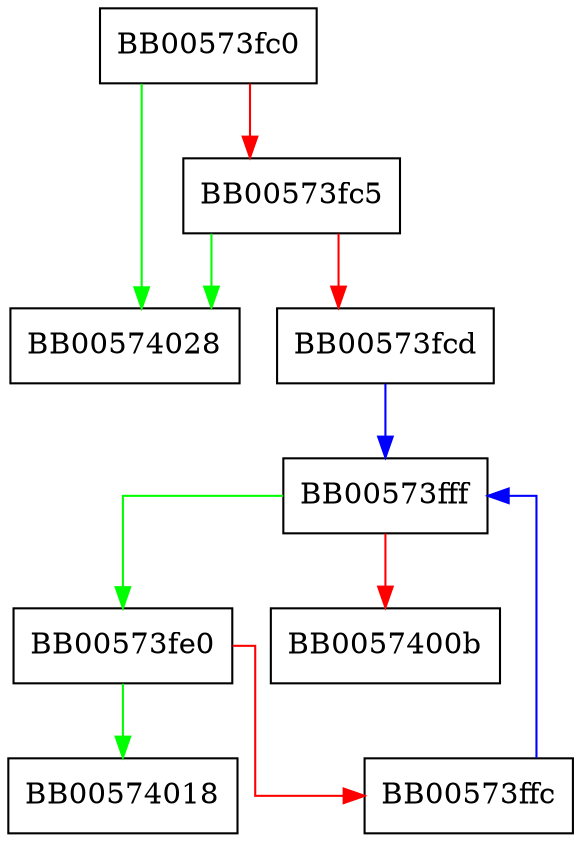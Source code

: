 digraph OSSL_CRMF_MSG_get0_regCtrl_oldCertID {
  node [shape="box"];
  graph [splines=ortho];
  BB00573fc0 -> BB00574028 [color="green"];
  BB00573fc0 -> BB00573fc5 [color="red"];
  BB00573fc5 -> BB00574028 [color="green"];
  BB00573fc5 -> BB00573fcd [color="red"];
  BB00573fcd -> BB00573fff [color="blue"];
  BB00573fe0 -> BB00574018 [color="green"];
  BB00573fe0 -> BB00573ffc [color="red"];
  BB00573ffc -> BB00573fff [color="blue"];
  BB00573fff -> BB00573fe0 [color="green"];
  BB00573fff -> BB0057400b [color="red"];
}